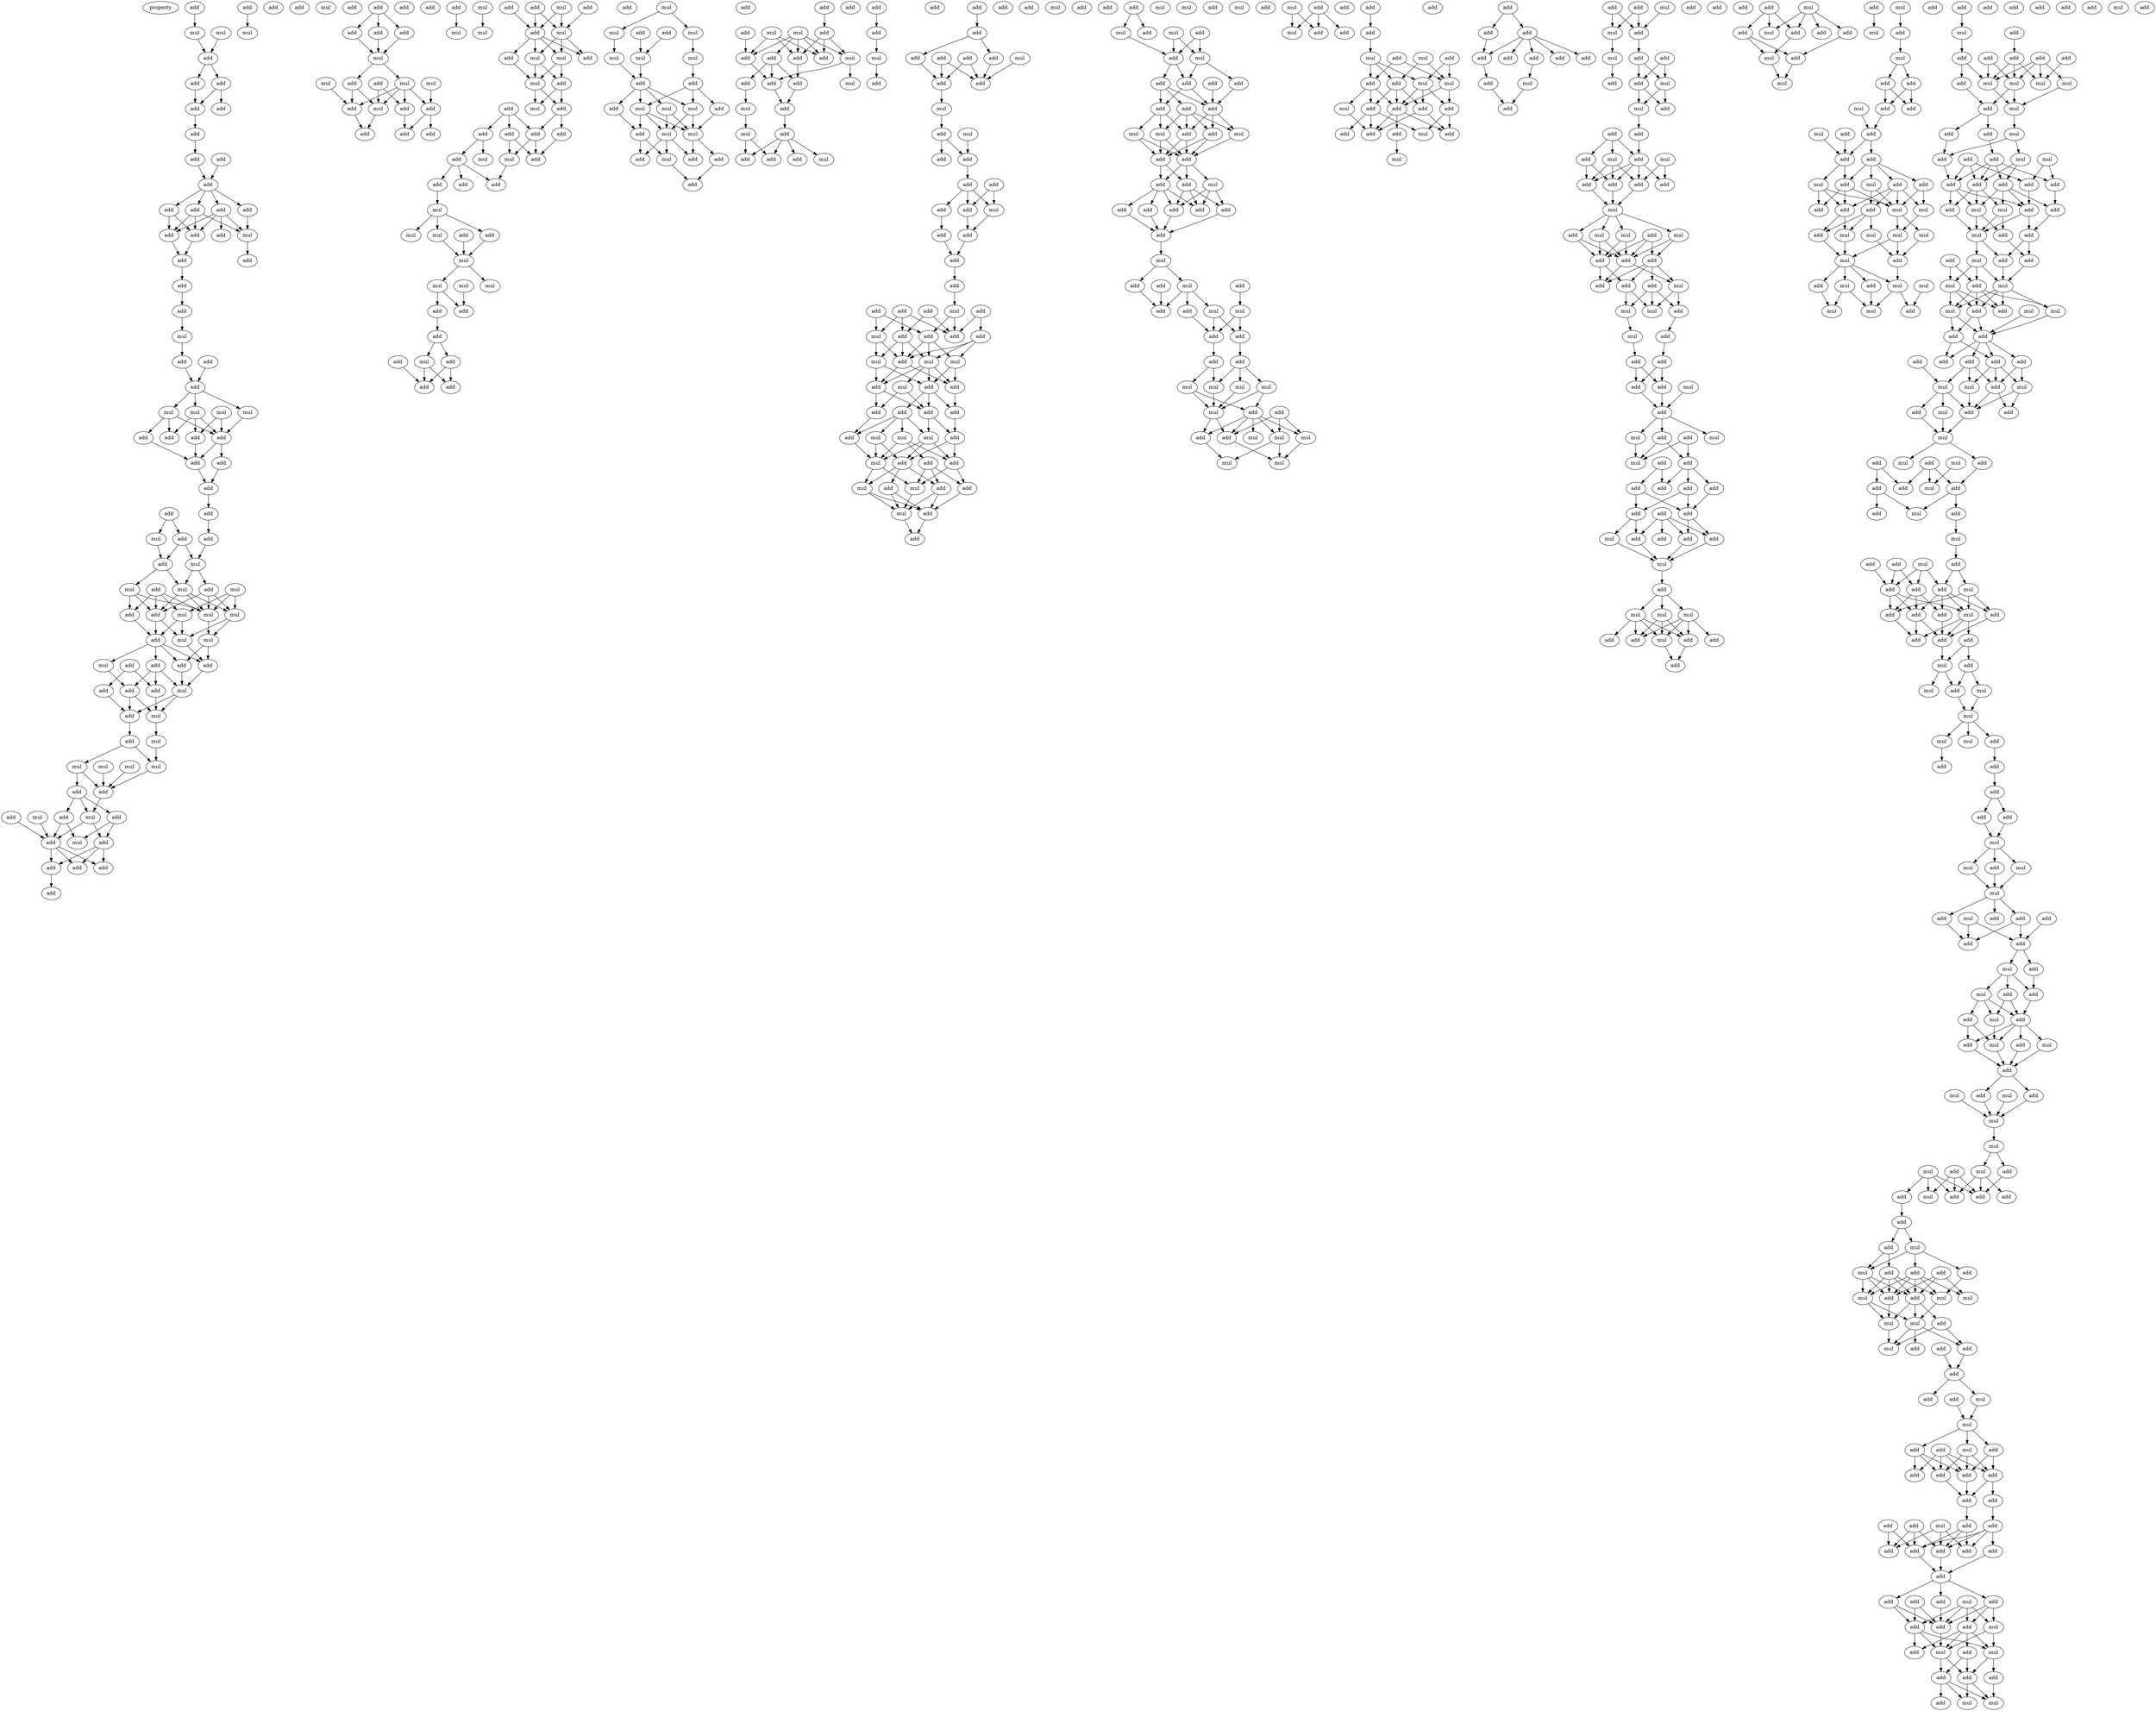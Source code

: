 digraph {
    node [fontcolor=black]
    property [mul=2,lf=1.0]
    0 [ label = add ];
    1 [ label = add ];
    2 [ label = mul ];
    3 [ label = mul ];
    4 [ label = add ];
    5 [ label = mul ];
    6 [ label = add ];
    7 [ label = add ];
    8 [ label = add ];
    9 [ label = add ];
    10 [ label = add ];
    11 [ label = add ];
    12 [ label = add ];
    13 [ label = add ];
    14 [ label = add ];
    15 [ label = add ];
    16 [ label = add ];
    17 [ label = add ];
    18 [ label = add ];
    19 [ label = add ];
    20 [ label = add ];
    21 [ label = add ];
    22 [ label = mul ];
    23 [ label = add ];
    24 [ label = add ];
    25 [ label = add ];
    26 [ label = add ];
    27 [ label = add ];
    28 [ label = mul ];
    29 [ label = add ];
    30 [ label = add ];
    31 [ label = add ];
    32 [ label = mul ];
    33 [ label = mul ];
    34 [ label = mul ];
    35 [ label = mul ];
    36 [ label = add ];
    37 [ label = add ];
    38 [ label = add ];
    39 [ label = add ];
    40 [ label = add ];
    41 [ label = add ];
    42 [ label = add ];
    43 [ label = add ];
    44 [ label = add ];
    45 [ label = mul ];
    46 [ label = add ];
    47 [ label = mul ];
    48 [ label = add ];
    49 [ label = mul ];
    50 [ label = add ];
    51 [ label = add ];
    52 [ label = mul ];
    53 [ label = add ];
    54 [ label = mul ];
    55 [ label = mul ];
    56 [ label = add ];
    57 [ label = mul ];
    58 [ label = add ];
    59 [ label = mul ];
    60 [ label = mul ];
    61 [ label = mul ];
    62 [ label = add ];
    63 [ label = mul ];
    64 [ label = add ];
    65 [ label = mul ];
    66 [ label = add ];
    67 [ label = add ];
    68 [ label = add ];
    69 [ label = add ];
    70 [ label = mul ];
    71 [ label = add ];
    72 [ label = add ];
    73 [ label = add ];
    74 [ label = mul ];
    75 [ label = add ];
    76 [ label = mul ];
    77 [ label = add ];
    78 [ label = mul ];
    79 [ label = mul ];
    80 [ label = mul ];
    81 [ label = mul ];
    82 [ label = add ];
    83 [ label = add ];
    84 [ label = add ];
    85 [ label = add ];
    86 [ label = mul ];
    87 [ label = mul ];
    88 [ label = add ];
    89 [ label = mul ];
    90 [ label = add ];
    91 [ label = add ];
    92 [ label = add ];
    93 [ label = add ];
    94 [ label = add ];
    95 [ label = add ];
    96 [ label = add ];
    97 [ label = add ];
    98 [ label = add ];
    99 [ label = add ];
    100 [ label = add ];
    101 [ label = add ];
    102 [ label = mul ];
    103 [ label = add ];
    104 [ label = add ];
    105 [ label = mul ];
    106 [ label = mul ];
    107 [ label = mul ];
    108 [ label = add ];
    109 [ label = add ];
    110 [ label = add ];
    111 [ label = mul ];
    112 [ label = add ];
    113 [ label = add ];
    114 [ label = add ];
    115 [ label = add ];
    116 [ label = mul ];
    117 [ label = mul ];
    118 [ label = mul ];
    119 [ label = add ];
    120 [ label = add ];
    121 [ label = mul ];
    122 [ label = add ];
    123 [ label = add ];
    124 [ label = mul ];
    125 [ label = add ];
    126 [ label = add ];
    127 [ label = mul ];
    128 [ label = mul ];
    129 [ label = add ];
    130 [ label = mul ];
    131 [ label = add ];
    132 [ label = add ];
    133 [ label = mul ];
    134 [ label = add ];
    135 [ label = add ];
    136 [ label = add ];
    137 [ label = add ];
    138 [ label = mul ];
    139 [ label = add ];
    140 [ label = mul ];
    141 [ label = add ];
    142 [ label = add ];
    143 [ label = add ];
    144 [ label = add ];
    145 [ label = mul ];
    146 [ label = add ];
    147 [ label = add ];
    148 [ label = mul ];
    149 [ label = add ];
    150 [ label = mul ];
    151 [ label = mul ];
    152 [ label = mul ];
    153 [ label = mul ];
    154 [ label = mul ];
    155 [ label = add ];
    156 [ label = add ];
    157 [ label = add ];
    158 [ label = add ];
    159 [ label = mul ];
    160 [ label = add ];
    161 [ label = add ];
    162 [ label = add ];
    163 [ label = mul ];
    164 [ label = add ];
    165 [ label = mul ];
    166 [ label = add ];
    167 [ label = mul ];
    168 [ label = mul ];
    169 [ label = mul ];
    170 [ label = mul ];
    171 [ label = add ];
    172 [ label = add ];
    173 [ label = mul ];
    174 [ label = mul ];
    175 [ label = add ];
    176 [ label = mul ];
    177 [ label = add ];
    178 [ label = add ];
    179 [ label = mul ];
    180 [ label = mul ];
    181 [ label = add ];
    182 [ label = add ];
    183 [ label = mul ];
    184 [ label = add ];
    185 [ label = add ];
    186 [ label = add ];
    187 [ label = add ];
    188 [ label = add ];
    189 [ label = add ];
    190 [ label = mul ];
    191 [ label = mul ];
    192 [ label = add ];
    193 [ label = add ];
    194 [ label = mul ];
    195 [ label = add ];
    196 [ label = add ];
    197 [ label = add ];
    198 [ label = add ];
    199 [ label = mul ];
    200 [ label = add ];
    201 [ label = add ];
    202 [ label = mul ];
    203 [ label = add ];
    204 [ label = add ];
    205 [ label = mul ];
    206 [ label = add ];
    207 [ label = add ];
    208 [ label = add ];
    209 [ label = add ];
    210 [ label = mul ];
    211 [ label = add ];
    212 [ label = mul ];
    213 [ label = add ];
    214 [ label = add ];
    215 [ label = add ];
    216 [ label = add ];
    217 [ label = add ];
    218 [ label = add ];
    219 [ label = add ];
    220 [ label = mul ];
    221 [ label = add ];
    222 [ label = add ];
    223 [ label = add ];
    224 [ label = add ];
    225 [ label = add ];
    226 [ label = mul ];
    227 [ label = mul ];
    228 [ label = mul ];
    229 [ label = add ];
    230 [ label = add ];
    231 [ label = add ];
    232 [ label = add ];
    233 [ label = add ];
    234 [ label = add ];
    235 [ label = add ];
    236 [ label = mul ];
    237 [ label = add ];
    238 [ label = add ];
    239 [ label = add ];
    240 [ label = add ];
    241 [ label = add ];
    242 [ label = add ];
    243 [ label = add ];
    244 [ label = add ];
    245 [ label = add ];
    246 [ label = mul ];
    247 [ label = add ];
    248 [ label = mul ];
    249 [ label = add ];
    250 [ label = add ];
    251 [ label = add ];
    252 [ label = mul ];
    253 [ label = add ];
    254 [ label = mul ];
    255 [ label = mul ];
    256 [ label = add ];
    257 [ label = mul ];
    258 [ label = add ];
    259 [ label = add ];
    260 [ label = add ];
    261 [ label = add ];
    262 [ label = add ];
    263 [ label = add ];
    264 [ label = mul ];
    265 [ label = mul ];
    266 [ label = add ];
    267 [ label = mul ];
    268 [ label = add ];
    269 [ label = add ];
    270 [ label = mul ];
    271 [ label = add ];
    272 [ label = add ];
    273 [ label = add ];
    274 [ label = add ];
    275 [ label = mul ];
    276 [ label = mul ];
    277 [ label = add ];
    278 [ label = add ];
    279 [ label = mul ];
    280 [ label = add ];
    281 [ label = add ];
    282 [ label = add ];
    283 [ label = mul ];
    284 [ label = mul ];
    285 [ label = add ];
    286 [ label = mul ];
    287 [ label = add ];
    288 [ label = mul ];
    289 [ label = add ];
    290 [ label = mul ];
    291 [ label = add ];
    292 [ label = add ];
    293 [ label = add ];
    294 [ label = add ];
    295 [ label = add ];
    296 [ label = add ];
    297 [ label = add ];
    298 [ label = add ];
    299 [ label = mul ];
    300 [ label = mul ];
    301 [ label = add ];
    302 [ label = mul ];
    303 [ label = add ];
    304 [ label = add ];
    305 [ label = add ];
    306 [ label = mul ];
    307 [ label = add ];
    308 [ label = add ];
    309 [ label = add ];
    310 [ label = add ];
    311 [ label = add ];
    312 [ label = add ];
    313 [ label = add ];
    314 [ label = mul ];
    315 [ label = mul ];
    316 [ label = add ];
    317 [ label = add ];
    318 [ label = add ];
    319 [ label = add ];
    320 [ label = add ];
    321 [ label = mul ];
    322 [ label = mul ];
    323 [ label = add ];
    324 [ label = add ];
    325 [ label = add ];
    326 [ label = add ];
    327 [ label = mul ];
    328 [ label = mul ];
    329 [ label = mul ];
    330 [ label = mul ];
    331 [ label = mul ];
    332 [ label = add ];
    333 [ label = add ];
    334 [ label = mul ];
    335 [ label = add ];
    336 [ label = mul ];
    337 [ label = add ];
    338 [ label = mul ];
    339 [ label = mul ];
    340 [ label = mul ];
    341 [ label = add ];
    342 [ label = mul ];
    343 [ label = add ];
    344 [ label = add ];
    345 [ label = mul ];
    346 [ label = add ];
    347 [ label = add ];
    348 [ label = add ];
    349 [ label = mul ];
    350 [ label = add ];
    351 [ label = add ];
    352 [ label = mul ];
    353 [ label = add ];
    354 [ label = add ];
    355 [ label = mul ];
    356 [ label = add ];
    357 [ label = mul ];
    358 [ label = add ];
    359 [ label = mul ];
    360 [ label = add ];
    361 [ label = add ];
    362 [ label = add ];
    363 [ label = add ];
    364 [ label = mul ];
    365 [ label = mul ];
    366 [ label = add ];
    367 [ label = add ];
    368 [ label = add ];
    369 [ label = add ];
    370 [ label = mul ];
    371 [ label = add ];
    372 [ label = add ];
    373 [ label = add ];
    374 [ label = add ];
    375 [ label = add ];
    376 [ label = add ];
    377 [ label = add ];
    378 [ label = add ];
    379 [ label = add ];
    380 [ label = mul ];
    381 [ label = add ];
    382 [ label = add ];
    383 [ label = mul ];
    384 [ label = add ];
    385 [ label = add ];
    386 [ label = mul ];
    387 [ label = add ];
    388 [ label = mul ];
    389 [ label = add ];
    390 [ label = add ];
    391 [ label = add ];
    392 [ label = mul ];
    393 [ label = add ];
    394 [ label = mul ];
    395 [ label = add ];
    396 [ label = add ];
    397 [ label = add ];
    398 [ label = add ];
    399 [ label = mul ];
    400 [ label = add ];
    401 [ label = mul ];
    402 [ label = add ];
    403 [ label = add ];
    404 [ label = add ];
    405 [ label = add ];
    406 [ label = add ];
    407 [ label = mul ];
    408 [ label = mul ];
    409 [ label = mul ];
    410 [ label = add ];
    411 [ label = mul ];
    412 [ label = add ];
    413 [ label = add ];
    414 [ label = add ];
    415 [ label = add ];
    416 [ label = add ];
    417 [ label = mul ];
    418 [ label = add ];
    419 [ label = add ];
    420 [ label = mul ];
    421 [ label = mul ];
    422 [ label = add ];
    423 [ label = add ];
    424 [ label = mul ];
    425 [ label = add ];
    426 [ label = add ];
    427 [ label = add ];
    428 [ label = add ];
    429 [ label = add ];
    430 [ label = mul ];
    431 [ label = add ];
    432 [ label = add ];
    433 [ label = mul ];
    434 [ label = mul ];
    435 [ label = add ];
    436 [ label = add ];
    437 [ label = mul ];
    438 [ label = add ];
    439 [ label = add ];
    440 [ label = add ];
    441 [ label = add ];
    442 [ label = add ];
    443 [ label = add ];
    444 [ label = add ];
    445 [ label = add ];
    446 [ label = add ];
    447 [ label = mul ];
    448 [ label = add ];
    449 [ label = add ];
    450 [ label = add ];
    451 [ label = add ];
    452 [ label = mul ];
    453 [ label = add ];
    454 [ label = mul ];
    455 [ label = mul ];
    456 [ label = mul ];
    457 [ label = add ];
    458 [ label = mul ];
    459 [ label = add ];
    460 [ label = add ];
    461 [ label = add ];
    462 [ label = add ];
    463 [ label = add ];
    464 [ label = mul ];
    465 [ label = add ];
    466 [ label = add ];
    467 [ label = add ];
    468 [ label = add ];
    469 [ label = mul ];
    470 [ label = mul ];
    471 [ label = add ];
    472 [ label = mul ];
    473 [ label = add ];
    474 [ label = mul ];
    475 [ label = mul ];
    476 [ label = add ];
    477 [ label = mul ];
    478 [ label = add ];
    479 [ label = add ];
    480 [ label = mul ];
    481 [ label = add ];
    482 [ label = add ];
    483 [ label = add ];
    484 [ label = mul ];
    485 [ label = add ];
    486 [ label = add ];
    487 [ label = add ];
    488 [ label = mul ];
    489 [ label = add ];
    490 [ label = mul ];
    491 [ label = add ];
    492 [ label = add ];
    493 [ label = add ];
    494 [ label = add ];
    495 [ label = mul ];
    496 [ label = add ];
    497 [ label = mul ];
    498 [ label = mul ];
    499 [ label = mul ];
    500 [ label = mul ];
    501 [ label = mul ];
    502 [ label = add ];
    503 [ label = add ];
    504 [ label = mul ];
    505 [ label = mul ];
    506 [ label = mul ];
    507 [ label = add ];
    508 [ label = mul ];
    509 [ label = add ];
    510 [ label = add ];
    511 [ label = add ];
    512 [ label = mul ];
    513 [ label = mul ];
    514 [ label = add ];
    515 [ label = add ];
    516 [ label = mul ];
    517 [ label = add ];
    518 [ label = add ];
    519 [ label = add ];
    520 [ label = add ];
    521 [ label = add ];
    522 [ label = mul ];
    523 [ label = mul ];
    524 [ label = add ];
    525 [ label = mul ];
    526 [ label = mul ];
    527 [ label = mul ];
    528 [ label = add ];
    529 [ label = add ];
    530 [ label = mul ];
    531 [ label = add ];
    532 [ label = mul ];
    533 [ label = add ];
    534 [ label = add ];
    535 [ label = mul ];
    536 [ label = add ];
    537 [ label = add ];
    538 [ label = add ];
    539 [ label = add ];
    540 [ label = add ];
    541 [ label = add ];
    542 [ label = add ];
    543 [ label = add ];
    544 [ label = mul ];
    545 [ label = mul ];
    546 [ label = add ];
    547 [ label = mul ];
    548 [ label = add ];
    549 [ label = add ];
    550 [ label = add ];
    551 [ label = mul ];
    552 [ label = add ];
    553 [ label = add ];
    554 [ label = add ];
    555 [ label = mul ];
    556 [ label = mul ];
    557 [ label = add ];
    558 [ label = mul ];
    559 [ label = add ];
    560 [ label = mul ];
    561 [ label = mul ];
    562 [ label = add ];
    563 [ label = add ];
    564 [ label = add ];
    565 [ label = add ];
    566 [ label = add ];
    567 [ label = add ];
    568 [ label = add ];
    569 [ label = mul ];
    570 [ label = mul ];
    571 [ label = add ];
    572 [ label = mul ];
    573 [ label = add ];
    574 [ label = add ];
    575 [ label = mul ];
    576 [ label = add ];
    577 [ label = add ];
    578 [ label = mul ];
    579 [ label = add ];
    580 [ label = mul ];
    581 [ label = mul ];
    582 [ label = add ];
    583 [ label = add ];
    584 [ label = add ];
    585 [ label = mul ];
    586 [ label = add ];
    587 [ label = add ];
    588 [ label = mul ];
    589 [ label = add ];
    590 [ label = add ];
    591 [ label = add ];
    592 [ label = mul ];
    593 [ label = mul ];
    594 [ label = add ];
    595 [ label = add ];
    596 [ label = add ];
    597 [ label = add ];
    598 [ label = add ];
    599 [ label = add ];
    600 [ label = mul ];
    601 [ label = mul ];
    602 [ label = add ];
    603 [ label = add ];
    604 [ label = add ];
    605 [ label = add ];
    606 [ label = add ];
    607 [ label = add ];
    608 [ label = add ];
    609 [ label = mul ];
    610 [ label = add ];
    611 [ label = mul ];
    612 [ label = add ];
    613 [ label = mul ];
    614 [ label = add ];
    615 [ label = mul ];
    616 [ label = mul ];
    617 [ label = mul ];
    618 [ label = add ];
    619 [ label = add ];
    620 [ label = add ];
    621 [ label = add ];
    622 [ label = add ];
    623 [ label = add ];
    624 [ label = mul ];
    625 [ label = add ];
    626 [ label = mul ];
    627 [ label = add ];
    628 [ label = mul ];
    629 [ label = mul ];
    630 [ label = add ];
    631 [ label = add ];
    632 [ label = mul ];
    633 [ label = add ];
    634 [ label = add ];
    635 [ label = add ];
    636 [ label = add ];
    637 [ label = add ];
    638 [ label = mul ];
    639 [ label = add ];
    640 [ label = mul ];
    641 [ label = add ];
    642 [ label = add ];
    643 [ label = mul ];
    644 [ label = add ];
    645 [ label = mul ];
    646 [ label = add ];
    647 [ label = add ];
    648 [ label = mul ];
    649 [ label = add ];
    650 [ label = add ];
    651 [ label = mul ];
    652 [ label = add ];
    653 [ label = mul ];
    654 [ label = mul ];
    655 [ label = add ];
    656 [ label = mul ];
    657 [ label = mul ];
    658 [ label = add ];
    659 [ label = mul ];
    660 [ label = mul ];
    661 [ label = add ];
    662 [ label = add ];
    663 [ label = mul ];
    664 [ label = add ];
    665 [ label = add ];
    666 [ label = add ];
    667 [ label = add ];
    668 [ label = add ];
    669 [ label = mul ];
    670 [ label = add ];
    671 [ label = mul ];
    672 [ label = add ];
    673 [ label = add ];
    674 [ label = add ];
    675 [ label = add ];
    676 [ label = add ];
    677 [ label = mul ];
    678 [ label = mul ];
    679 [ label = mul ];
    680 [ label = add ];
    681 [ label = mul ];
    682 [ label = mul ];
    683 [ label = add ];
    684 [ label = add ];
    685 [ label = mul ];
    686 [ label = add ];
    687 [ label = add ];
    688 [ label = add ];
    689 [ label = add ];
    690 [ label = add ];
    691 [ label = mul ];
    692 [ label = mul ];
    693 [ label = add ];
    694 [ label = mul ];
    695 [ label = add ];
    696 [ label = add ];
    697 [ label = add ];
    698 [ label = add ];
    699 [ label = add ];
    700 [ label = add ];
    701 [ label = add ];
    702 [ label = add ];
    703 [ label = add ];
    704 [ label = add ];
    705 [ label = add ];
    706 [ label = mul ];
    707 [ label = add ];
    708 [ label = add ];
    709 [ label = add ];
    710 [ label = add ];
    711 [ label = add ];
    712 [ label = add ];
    713 [ label = add ];
    714 [ label = add ];
    715 [ label = mul ];
    716 [ label = add ];
    717 [ label = add ];
    718 [ label = add ];
    719 [ label = mul ];
    720 [ label = add ];
    721 [ label = add ];
    722 [ label = add ];
    723 [ label = add ];
    724 [ label = mul ];
    725 [ label = add ];
    726 [ label = mul ];
    727 [ label = add ];
    728 [ label = add ];
    729 [ label = add ];
    730 [ label = mul ];
    731 [ label = mul ];
    732 [ label = add ];
    0 -> 2 [ name = 0 ];
    1 -> 5 [ name = 1 ];
    2 -> 4 [ name = 2 ];
    3 -> 4 [ name = 3 ];
    4 -> 6 [ name = 4 ];
    4 -> 7 [ name = 5 ];
    6 -> 8 [ name = 6 ];
    7 -> 8 [ name = 7 ];
    7 -> 9 [ name = 8 ];
    8 -> 10 [ name = 9 ];
    10 -> 12 [ name = 10 ];
    12 -> 14 [ name = 11 ];
    13 -> 14 [ name = 12 ];
    14 -> 15 [ name = 13 ];
    14 -> 16 [ name = 14 ];
    14 -> 17 [ name = 15 ];
    14 -> 18 [ name = 16 ];
    15 -> 21 [ name = 17 ];
    15 -> 23 [ name = 18 ];
    16 -> 21 [ name = 19 ];
    16 -> 22 [ name = 20 ];
    16 -> 23 [ name = 21 ];
    17 -> 22 [ name = 22 ];
    18 -> 20 [ name = 23 ];
    18 -> 21 [ name = 24 ];
    18 -> 22 [ name = 25 ];
    18 -> 23 [ name = 26 ];
    21 -> 25 [ name = 27 ];
    22 -> 24 [ name = 28 ];
    23 -> 25 [ name = 29 ];
    25 -> 26 [ name = 30 ];
    26 -> 27 [ name = 31 ];
    27 -> 28 [ name = 32 ];
    28 -> 29 [ name = 33 ];
    29 -> 31 [ name = 34 ];
    30 -> 31 [ name = 35 ];
    31 -> 32 [ name = 36 ];
    31 -> 34 [ name = 37 ];
    31 -> 35 [ name = 38 ];
    32 -> 36 [ name = 39 ];
    32 -> 37 [ name = 40 ];
    32 -> 38 [ name = 41 ];
    33 -> 36 [ name = 42 ];
    33 -> 38 [ name = 43 ];
    34 -> 38 [ name = 44 ];
    35 -> 37 [ name = 45 ];
    35 -> 38 [ name = 46 ];
    35 -> 39 [ name = 47 ];
    36 -> 40 [ name = 48 ];
    38 -> 40 [ name = 49 ];
    38 -> 41 [ name = 50 ];
    39 -> 40 [ name = 51 ];
    40 -> 42 [ name = 52 ];
    41 -> 42 [ name = 53 ];
    42 -> 43 [ name = 54 ];
    43 -> 46 [ name = 55 ];
    44 -> 45 [ name = 56 ];
    44 -> 48 [ name = 57 ];
    45 -> 50 [ name = 58 ];
    46 -> 49 [ name = 59 ];
    48 -> 49 [ name = 60 ];
    48 -> 50 [ name = 61 ];
    49 -> 53 [ name = 62 ];
    49 -> 55 [ name = 63 ];
    50 -> 54 [ name = 64 ];
    50 -> 55 [ name = 65 ];
    51 -> 56 [ name = 66 ];
    51 -> 57 [ name = 67 ];
    51 -> 58 [ name = 68 ];
    51 -> 60 [ name = 69 ];
    52 -> 57 [ name = 70 ];
    52 -> 59 [ name = 71 ];
    52 -> 60 [ name = 72 ];
    53 -> 56 [ name = 73 ];
    53 -> 57 [ name = 74 ];
    53 -> 59 [ name = 75 ];
    54 -> 56 [ name = 76 ];
    54 -> 57 [ name = 77 ];
    54 -> 58 [ name = 78 ];
    55 -> 56 [ name = 79 ];
    55 -> 57 [ name = 80 ];
    55 -> 59 [ name = 81 ];
    56 -> 62 [ name = 82 ];
    56 -> 63 [ name = 83 ];
    57 -> 61 [ name = 84 ];
    58 -> 62 [ name = 85 ];
    59 -> 61 [ name = 86 ];
    59 -> 63 [ name = 87 ];
    60 -> 62 [ name = 88 ];
    60 -> 63 [ name = 89 ];
    61 -> 66 [ name = 90 ];
    61 -> 68 [ name = 91 ];
    62 -> 64 [ name = 92 ];
    62 -> 65 [ name = 93 ];
    62 -> 66 [ name = 94 ];
    62 -> 68 [ name = 95 ];
    63 -> 68 [ name = 96 ];
    64 -> 70 [ name = 97 ];
    64 -> 71 [ name = 98 ];
    64 -> 72 [ name = 99 ];
    65 -> 72 [ name = 100 ];
    66 -> 70 [ name = 101 ];
    67 -> 69 [ name = 102 ];
    67 -> 71 [ name = 103 ];
    68 -> 70 [ name = 104 ];
    69 -> 73 [ name = 105 ];
    70 -> 73 [ name = 106 ];
    70 -> 74 [ name = 107 ];
    71 -> 74 [ name = 108 ];
    72 -> 73 [ name = 109 ];
    72 -> 74 [ name = 110 ];
    73 -> 77 [ name = 111 ];
    74 -> 76 [ name = 112 ];
    76 -> 81 [ name = 113 ];
    77 -> 80 [ name = 114 ];
    77 -> 81 [ name = 115 ];
    78 -> 82 [ name = 116 ];
    79 -> 82 [ name = 117 ];
    80 -> 82 [ name = 118 ];
    80 -> 83 [ name = 119 ];
    81 -> 82 [ name = 120 ];
    82 -> 87 [ name = 121 ];
    83 -> 84 [ name = 122 ];
    83 -> 85 [ name = 123 ];
    83 -> 87 [ name = 124 ];
    84 -> 89 [ name = 125 ];
    84 -> 91 [ name = 126 ];
    85 -> 89 [ name = 127 ];
    85 -> 90 [ name = 128 ];
    86 -> 91 [ name = 129 ];
    87 -> 90 [ name = 130 ];
    87 -> 91 [ name = 131 ];
    88 -> 91 [ name = 132 ];
    90 -> 92 [ name = 133 ];
    90 -> 93 [ name = 134 ];
    90 -> 94 [ name = 135 ];
    91 -> 92 [ name = 136 ];
    91 -> 93 [ name = 137 ];
    91 -> 94 [ name = 138 ];
    94 -> 95 [ name = 139 ];
    96 -> 98 [ name = 140 ];
    96 -> 99 [ name = 141 ];
    96 -> 101 [ name = 142 ];
    98 -> 102 [ name = 143 ];
    99 -> 102 [ name = 144 ];
    101 -> 102 [ name = 145 ];
    102 -> 103 [ name = 146 ];
    102 -> 107 [ name = 147 ];
    103 -> 108 [ name = 148 ];
    103 -> 111 [ name = 149 ];
    104 -> 109 [ name = 150 ];
    104 -> 111 [ name = 151 ];
    105 -> 110 [ name = 152 ];
    106 -> 108 [ name = 153 ];
    107 -> 108 [ name = 154 ];
    107 -> 109 [ name = 155 ];
    107 -> 110 [ name = 156 ];
    107 -> 111 [ name = 157 ];
    108 -> 114 [ name = 158 ];
    109 -> 113 [ name = 159 ];
    110 -> 112 [ name = 160 ];
    110 -> 113 [ name = 161 ];
    111 -> 114 [ name = 162 ];
    115 -> 117 [ name = 163 ];
    116 -> 118 [ name = 164 ];
    119 -> 123 [ name = 165 ];
    119 -> 124 [ name = 166 ];
    120 -> 124 [ name = 167 ];
    121 -> 123 [ name = 168 ];
    121 -> 124 [ name = 169 ];
    122 -> 123 [ name = 170 ];
    123 -> 125 [ name = 171 ];
    123 -> 126 [ name = 172 ];
    123 -> 127 [ name = 173 ];
    123 -> 128 [ name = 174 ];
    124 -> 126 [ name = 175 ];
    124 -> 127 [ name = 176 ];
    124 -> 128 [ name = 177 ];
    125 -> 130 [ name = 178 ];
    127 -> 129 [ name = 179 ];
    127 -> 130 [ name = 180 ];
    128 -> 129 [ name = 181 ];
    128 -> 130 [ name = 182 ];
    129 -> 132 [ name = 183 ];
    129 -> 133 [ name = 184 ];
    130 -> 132 [ name = 185 ];
    130 -> 133 [ name = 186 ];
    131 -> 134 [ name = 187 ];
    131 -> 135 [ name = 188 ];
    131 -> 137 [ name = 189 ];
    132 -> 134 [ name = 190 ];
    132 -> 136 [ name = 191 ];
    134 -> 140 [ name = 192 ];
    134 -> 141 [ name = 193 ];
    135 -> 140 [ name = 194 ];
    135 -> 141 [ name = 195 ];
    136 -> 141 [ name = 196 ];
    137 -> 138 [ name = 197 ];
    137 -> 139 [ name = 198 ];
    139 -> 142 [ name = 199 ];
    139 -> 143 [ name = 200 ];
    139 -> 144 [ name = 201 ];
    140 -> 143 [ name = 202 ];
    144 -> 145 [ name = 203 ];
    145 -> 146 [ name = 204 ];
    145 -> 148 [ name = 205 ];
    145 -> 150 [ name = 206 ];
    146 -> 151 [ name = 207 ];
    147 -> 151 [ name = 208 ];
    150 -> 151 [ name = 209 ];
    151 -> 152 [ name = 210 ];
    151 -> 153 [ name = 211 ];
    153 -> 155 [ name = 212 ];
    153 -> 156 [ name = 213 ];
    154 -> 155 [ name = 214 ];
    156 -> 157 [ name = 215 ];
    157 -> 159 [ name = 216 ];
    157 -> 160 [ name = 217 ];
    158 -> 161 [ name = 218 ];
    159 -> 161 [ name = 219 ];
    159 -> 162 [ name = 220 ];
    160 -> 161 [ name = 221 ];
    160 -> 162 [ name = 222 ];
    163 -> 165 [ name = 223 ];
    163 -> 167 [ name = 224 ];
    164 -> 168 [ name = 225 ];
    165 -> 170 [ name = 226 ];
    166 -> 168 [ name = 227 ];
    167 -> 169 [ name = 228 ];
    168 -> 172 [ name = 229 ];
    169 -> 172 [ name = 230 ];
    170 -> 171 [ name = 231 ];
    171 -> 174 [ name = 232 ];
    171 -> 175 [ name = 233 ];
    171 -> 176 [ name = 234 ];
    172 -> 173 [ name = 235 ];
    172 -> 174 [ name = 236 ];
    172 -> 176 [ name = 237 ];
    172 -> 177 [ name = 238 ];
    173 -> 179 [ name = 239 ];
    173 -> 180 [ name = 240 ];
    174 -> 178 [ name = 241 ];
    174 -> 179 [ name = 242 ];
    174 -> 180 [ name = 243 ];
    175 -> 179 [ name = 244 ];
    176 -> 179 [ name = 245 ];
    176 -> 180 [ name = 246 ];
    177 -> 178 [ name = 247 ];
    178 -> 183 [ name = 248 ];
    178 -> 184 [ name = 249 ];
    179 -> 181 [ name = 250 ];
    179 -> 185 [ name = 251 ];
    180 -> 183 [ name = 252 ];
    180 -> 184 [ name = 253 ];
    180 -> 185 [ name = 254 ];
    181 -> 186 [ name = 255 ];
    183 -> 186 [ name = 256 ];
    187 -> 188 [ name = 257 ];
    188 -> 192 [ name = 258 ];
    188 -> 194 [ name = 259 ];
    188 -> 195 [ name = 260 ];
    189 -> 196 [ name = 261 ];
    190 -> 192 [ name = 262 ];
    190 -> 195 [ name = 263 ];
    190 -> 196 [ name = 264 ];
    191 -> 192 [ name = 265 ];
    191 -> 193 [ name = 266 ];
    191 -> 194 [ name = 267 ];
    191 -> 195 [ name = 268 ];
    191 -> 196 [ name = 269 ];
    193 -> 197 [ name = 270 ];
    193 -> 198 [ name = 271 ];
    193 -> 200 [ name = 272 ];
    194 -> 198 [ name = 273 ];
    194 -> 199 [ name = 274 ];
    195 -> 200 [ name = 275 ];
    196 -> 198 [ name = 276 ];
    197 -> 202 [ name = 277 ];
    198 -> 201 [ name = 278 ];
    200 -> 201 [ name = 279 ];
    201 -> 204 [ name = 280 ];
    202 -> 205 [ name = 281 ];
    204 -> 206 [ name = 282 ];
    204 -> 208 [ name = 283 ];
    204 -> 209 [ name = 284 ];
    204 -> 210 [ name = 285 ];
    205 -> 208 [ name = 286 ];
    205 -> 209 [ name = 287 ];
    207 -> 211 [ name = 288 ];
    211 -> 212 [ name = 289 ];
    212 -> 217 [ name = 290 ];
    214 -> 218 [ name = 291 ];
    218 -> 219 [ name = 292 ];
    218 -> 221 [ name = 293 ];
    219 -> 224 [ name = 294 ];
    220 -> 224 [ name = 295 ];
    221 -> 225 [ name = 296 ];
    222 -> 224 [ name = 297 ];
    222 -> 225 [ name = 298 ];
    223 -> 224 [ name = 299 ];
    223 -> 225 [ name = 300 ];
    225 -> 226 [ name = 301 ];
    226 -> 229 [ name = 302 ];
    228 -> 231 [ name = 303 ];
    229 -> 230 [ name = 304 ];
    229 -> 231 [ name = 305 ];
    231 -> 232 [ name = 306 ];
    232 -> 234 [ name = 307 ];
    232 -> 235 [ name = 308 ];
    232 -> 236 [ name = 309 ];
    233 -> 235 [ name = 310 ];
    233 -> 236 [ name = 311 ];
    234 -> 237 [ name = 312 ];
    235 -> 238 [ name = 313 ];
    236 -> 238 [ name = 314 ];
    237 -> 239 [ name = 315 ];
    238 -> 239 [ name = 316 ];
    239 -> 240 [ name = 317 ];
    240 -> 246 [ name = 318 ];
    242 -> 248 [ name = 319 ];
    242 -> 249 [ name = 320 ];
    242 -> 250 [ name = 321 ];
    243 -> 248 [ name = 322 ];
    243 -> 251 [ name = 323 ];
    244 -> 249 [ name = 324 ];
    244 -> 250 [ name = 325 ];
    245 -> 247 [ name = 326 ];
    245 -> 250 [ name = 327 ];
    246 -> 250 [ name = 328 ];
    246 -> 251 [ name = 329 ];
    247 -> 253 [ name = 330 ];
    247 -> 254 [ name = 331 ];
    247 -> 255 [ name = 332 ];
    248 -> 252 [ name = 333 ];
    248 -> 253 [ name = 334 ];
    249 -> 252 [ name = 335 ];
    249 -> 253 [ name = 336 ];
    249 -> 255 [ name = 337 ];
    251 -> 253 [ name = 338 ];
    251 -> 254 [ name = 339 ];
    251 -> 255 [ name = 340 ];
    252 -> 256 [ name = 341 ];
    252 -> 258 [ name = 342 ];
    253 -> 256 [ name = 343 ];
    253 -> 259 [ name = 344 ];
    254 -> 258 [ name = 345 ];
    254 -> 259 [ name = 346 ];
    255 -> 256 [ name = 347 ];
    255 -> 257 [ name = 348 ];
    255 -> 258 [ name = 349 ];
    255 -> 259 [ name = 350 ];
    256 -> 261 [ name = 351 ];
    256 -> 262 [ name = 352 ];
    257 -> 261 [ name = 353 ];
    257 -> 262 [ name = 354 ];
    258 -> 260 [ name = 355 ];
    258 -> 261 [ name = 356 ];
    258 -> 263 [ name = 357 ];
    259 -> 260 [ name = 358 ];
    260 -> 266 [ name = 359 ];
    261 -> 266 [ name = 360 ];
    261 -> 267 [ name = 361 ];
    262 -> 268 [ name = 362 ];
    263 -> 264 [ name = 363 ];
    263 -> 265 [ name = 364 ];
    263 -> 267 [ name = 365 ];
    263 -> 268 [ name = 366 ];
    264 -> 269 [ name = 367 ];
    264 -> 270 [ name = 368 ];
    264 -> 271 [ name = 369 ];
    265 -> 270 [ name = 370 ];
    265 -> 272 [ name = 371 ];
    266 -> 269 [ name = 372 ];
    266 -> 272 [ name = 373 ];
    267 -> 269 [ name = 374 ];
    267 -> 270 [ name = 375 ];
    267 -> 272 [ name = 376 ];
    268 -> 270 [ name = 377 ];
    269 -> 273 [ name = 378 ];
    269 -> 275 [ name = 379 ];
    270 -> 275 [ name = 380 ];
    270 -> 276 [ name = 381 ];
    271 -> 273 [ name = 382 ];
    271 -> 275 [ name = 383 ];
    271 -> 277 [ name = 384 ];
    272 -> 274 [ name = 385 ];
    272 -> 276 [ name = 386 ];
    272 -> 277 [ name = 387 ];
    273 -> 278 [ name = 388 ];
    274 -> 278 [ name = 389 ];
    274 -> 279 [ name = 390 ];
    275 -> 279 [ name = 391 ];
    276 -> 278 [ name = 392 ];
    276 -> 279 [ name = 393 ];
    277 -> 278 [ name = 394 ];
    277 -> 279 [ name = 395 ];
    278 -> 280 [ name = 396 ];
    279 -> 280 [ name = 397 ];
    282 -> 286 [ name = 398 ];
    282 -> 287 [ name = 399 ];
    284 -> 288 [ name = 400 ];
    284 -> 289 [ name = 401 ];
    285 -> 288 [ name = 402 ];
    285 -> 289 [ name = 403 ];
    286 -> 289 [ name = 404 ];
    288 -> 291 [ name = 405 ];
    288 -> 294 [ name = 406 ];
    289 -> 291 [ name = 407 ];
    289 -> 292 [ name = 408 ];
    291 -> 296 [ name = 409 ];
    291 -> 297 [ name = 410 ];
    292 -> 295 [ name = 411 ];
    292 -> 296 [ name = 412 ];
    292 -> 297 [ name = 413 ];
    293 -> 297 [ name = 414 ];
    294 -> 297 [ name = 415 ];
    295 -> 298 [ name = 416 ];
    295 -> 299 [ name = 417 ];
    295 -> 301 [ name = 418 ];
    295 -> 302 [ name = 419 ];
    296 -> 298 [ name = 420 ];
    296 -> 299 [ name = 421 ];
    296 -> 300 [ name = 422 ];
    297 -> 298 [ name = 423 ];
    297 -> 301 [ name = 424 ];
    297 -> 302 [ name = 425 ];
    298 -> 303 [ name = 426 ];
    298 -> 304 [ name = 427 ];
    299 -> 303 [ name = 428 ];
    299 -> 304 [ name = 429 ];
    300 -> 303 [ name = 430 ];
    300 -> 304 [ name = 431 ];
    301 -> 303 [ name = 432 ];
    301 -> 304 [ name = 433 ];
    302 -> 303 [ name = 434 ];
    303 -> 305 [ name = 435 ];
    303 -> 306 [ name = 436 ];
    303 -> 307 [ name = 437 ];
    304 -> 305 [ name = 438 ];
    304 -> 307 [ name = 439 ];
    305 -> 308 [ name = 440 ];
    305 -> 310 [ name = 441 ];
    305 -> 311 [ name = 442 ];
    305 -> 312 [ name = 443 ];
    306 -> 308 [ name = 444 ];
    306 -> 309 [ name = 445 ];
    306 -> 311 [ name = 446 ];
    307 -> 308 [ name = 447 ];
    307 -> 309 [ name = 448 ];
    307 -> 311 [ name = 449 ];
    309 -> 313 [ name = 450 ];
    310 -> 313 [ name = 451 ];
    311 -> 313 [ name = 452 ];
    312 -> 313 [ name = 453 ];
    313 -> 314 [ name = 454 ];
    314 -> 315 [ name = 455 ];
    314 -> 316 [ name = 456 ];
    315 -> 319 [ name = 457 ];
    315 -> 320 [ name = 458 ];
    315 -> 322 [ name = 459 ];
    316 -> 319 [ name = 460 ];
    317 -> 321 [ name = 461 ];
    318 -> 319 [ name = 462 ];
    320 -> 323 [ name = 463 ];
    321 -> 323 [ name = 464 ];
    321 -> 324 [ name = 465 ];
    322 -> 323 [ name = 466 ];
    322 -> 324 [ name = 467 ];
    323 -> 326 [ name = 468 ];
    324 -> 325 [ name = 469 ];
    325 -> 327 [ name = 470 ];
    325 -> 328 [ name = 471 ];
    325 -> 330 [ name = 472 ];
    326 -> 329 [ name = 473 ];
    326 -> 330 [ name = 474 ];
    327 -> 331 [ name = 475 ];
    327 -> 332 [ name = 476 ];
    328 -> 331 [ name = 477 ];
    329 -> 331 [ name = 478 ];
    329 -> 332 [ name = 479 ];
    330 -> 331 [ name = 480 ];
    331 -> 335 [ name = 481 ];
    331 -> 337 [ name = 482 ];
    332 -> 334 [ name = 483 ];
    332 -> 335 [ name = 484 ];
    332 -> 336 [ name = 485 ];
    332 -> 337 [ name = 486 ];
    332 -> 338 [ name = 487 ];
    333 -> 336 [ name = 488 ];
    333 -> 337 [ name = 489 ];
    333 -> 338 [ name = 490 ];
    335 -> 340 [ name = 491 ];
    336 -> 339 [ name = 492 ];
    336 -> 340 [ name = 493 ];
    337 -> 339 [ name = 494 ];
    338 -> 339 [ name = 495 ];
    344 -> 346 [ name = 496 ];
    344 -> 347 [ name = 497 ];
    344 -> 349 [ name = 498 ];
    345 -> 346 [ name = 499 ];
    345 -> 349 [ name = 500 ];
    350 -> 351 [ name = 501 ];
    351 -> 355 [ name = 502 ];
    352 -> 356 [ name = 503 ];
    352 -> 357 [ name = 504 ];
    353 -> 357 [ name = 505 ];
    353 -> 359 [ name = 506 ];
    354 -> 357 [ name = 507 ];
    354 -> 358 [ name = 508 ];
    355 -> 356 [ name = 509 ];
    355 -> 358 [ name = 510 ];
    355 -> 359 [ name = 511 ];
    356 -> 360 [ name = 512 ];
    356 -> 361 [ name = 513 ];
    356 -> 363 [ name = 514 ];
    357 -> 361 [ name = 515 ];
    357 -> 362 [ name = 516 ];
    358 -> 360 [ name = 517 ];
    358 -> 361 [ name = 518 ];
    358 -> 364 [ name = 519 ];
    359 -> 361 [ name = 520 ];
    359 -> 362 [ name = 521 ];
    359 -> 363 [ name = 522 ];
    360 -> 365 [ name = 523 ];
    360 -> 366 [ name = 524 ];
    360 -> 369 [ name = 525 ];
    361 -> 367 [ name = 526 ];
    361 -> 368 [ name = 527 ];
    361 -> 369 [ name = 528 ];
    362 -> 365 [ name = 529 ];
    362 -> 367 [ name = 530 ];
    363 -> 367 [ name = 531 ];
    363 -> 369 [ name = 532 ];
    364 -> 369 [ name = 533 ];
    368 -> 370 [ name = 534 ];
    372 -> 373 [ name = 535 ];
    372 -> 374 [ name = 536 ];
    373 -> 375 [ name = 537 ];
    373 -> 376 [ name = 538 ];
    373 -> 377 [ name = 539 ];
    373 -> 378 [ name = 540 ];
    373 -> 379 [ name = 541 ];
    374 -> 376 [ name = 542 ];
    376 -> 381 [ name = 543 ];
    377 -> 380 [ name = 544 ];
    380 -> 384 [ name = 545 ];
    381 -> 384 [ name = 546 ];
    382 -> 386 [ name = 547 ];
    382 -> 387 [ name = 548 ];
    383 -> 387 [ name = 549 ];
    385 -> 386 [ name = 550 ];
    385 -> 387 [ name = 551 ];
    386 -> 388 [ name = 552 ];
    387 -> 390 [ name = 553 ];
    388 -> 393 [ name = 554 ];
    389 -> 391 [ name = 555 ];
    389 -> 392 [ name = 556 ];
    390 -> 391 [ name = 557 ];
    390 -> 392 [ name = 558 ];
    391 -> 394 [ name = 559 ];
    391 -> 395 [ name = 560 ];
    392 -> 394 [ name = 561 ];
    392 -> 395 [ name = 562 ];
    394 -> 396 [ name = 563 ];
    396 -> 400 [ name = 564 ];
    397 -> 398 [ name = 565 ];
    397 -> 399 [ name = 566 ];
    397 -> 400 [ name = 567 ];
    398 -> 402 [ name = 568 ];
    398 -> 403 [ name = 569 ];
    399 -> 402 [ name = 570 ];
    399 -> 403 [ name = 571 ];
    399 -> 406 [ name = 572 ];
    400 -> 402 [ name = 573 ];
    400 -> 403 [ name = 574 ];
    400 -> 404 [ name = 575 ];
    400 -> 406 [ name = 576 ];
    401 -> 404 [ name = 577 ];
    401 -> 406 [ name = 578 ];
    402 -> 407 [ name = 579 ];
    403 -> 407 [ name = 580 ];
    406 -> 407 [ name = 581 ];
    407 -> 408 [ name = 582 ];
    407 -> 409 [ name = 583 ];
    407 -> 411 [ name = 584 ];
    407 -> 412 [ name = 585 ];
    408 -> 414 [ name = 586 ];
    408 -> 415 [ name = 587 ];
    409 -> 413 [ name = 588 ];
    409 -> 414 [ name = 589 ];
    410 -> 413 [ name = 590 ];
    410 -> 414 [ name = 591 ];
    410 -> 415 [ name = 592 ];
    411 -> 413 [ name = 593 ];
    411 -> 414 [ name = 594 ];
    412 -> 413 [ name = 595 ];
    412 -> 414 [ name = 596 ];
    413 -> 416 [ name = 597 ];
    413 -> 419 [ name = 598 ];
    414 -> 417 [ name = 599 ];
    414 -> 419 [ name = 600 ];
    415 -> 416 [ name = 601 ];
    415 -> 417 [ name = 602 ];
    415 -> 418 [ name = 603 ];
    415 -> 419 [ name = 604 ];
    416 -> 420 [ name = 605 ];
    416 -> 421 [ name = 606 ];
    417 -> 421 [ name = 607 ];
    417 -> 422 [ name = 608 ];
    418 -> 420 [ name = 609 ];
    418 -> 421 [ name = 610 ];
    418 -> 422 [ name = 611 ];
    420 -> 424 [ name = 612 ];
    422 -> 423 [ name = 613 ];
    423 -> 426 [ name = 614 ];
    424 -> 425 [ name = 615 ];
    425 -> 427 [ name = 616 ];
    425 -> 428 [ name = 617 ];
    426 -> 427 [ name = 618 ];
    426 -> 428 [ name = 619 ];
    427 -> 431 [ name = 620 ];
    428 -> 431 [ name = 621 ];
    430 -> 431 [ name = 622 ];
    431 -> 432 [ name = 623 ];
    431 -> 433 [ name = 624 ];
    431 -> 434 [ name = 625 ];
    432 -> 437 [ name = 626 ];
    432 -> 438 [ name = 627 ];
    433 -> 437 [ name = 628 ];
    436 -> 437 [ name = 629 ];
    436 -> 438 [ name = 630 ];
    438 -> 441 [ name = 631 ];
    438 -> 442 [ name = 632 ];
    438 -> 443 [ name = 633 ];
    439 -> 440 [ name = 634 ];
    439 -> 441 [ name = 635 ];
    440 -> 444 [ name = 636 ];
    440 -> 445 [ name = 637 ];
    442 -> 444 [ name = 638 ];
    442 -> 445 [ name = 639 ];
    443 -> 445 [ name = 640 ];
    444 -> 447 [ name = 641 ];
    444 -> 451 [ name = 642 ];
    445 -> 448 [ name = 643 ];
    445 -> 449 [ name = 644 ];
    446 -> 448 [ name = 645 ];
    446 -> 449 [ name = 646 ];
    446 -> 450 [ name = 647 ];
    446 -> 451 [ name = 648 ];
    447 -> 452 [ name = 649 ];
    448 -> 452 [ name = 650 ];
    449 -> 452 [ name = 651 ];
    451 -> 452 [ name = 652 ];
    452 -> 453 [ name = 653 ];
    453 -> 454 [ name = 654 ];
    453 -> 455 [ name = 655 ];
    453 -> 456 [ name = 656 ];
    454 -> 457 [ name = 657 ];
    454 -> 458 [ name = 658 ];
    454 -> 459 [ name = 659 ];
    454 -> 461 [ name = 660 ];
    455 -> 457 [ name = 661 ];
    455 -> 458 [ name = 662 ];
    455 -> 459 [ name = 663 ];
    456 -> 457 [ name = 664 ];
    456 -> 458 [ name = 665 ];
    456 -> 459 [ name = 666 ];
    456 -> 460 [ name = 667 ];
    457 -> 462 [ name = 668 ];
    458 -> 462 [ name = 669 ];
    463 -> 467 [ name = 670 ];
    463 -> 468 [ name = 671 ];
    463 -> 469 [ name = 672 ];
    464 -> 465 [ name = 673 ];
    464 -> 466 [ name = 674 ];
    464 -> 468 [ name = 675 ];
    464 -> 469 [ name = 676 ];
    466 -> 471 [ name = 677 ];
    467 -> 470 [ name = 678 ];
    467 -> 471 [ name = 679 ];
    468 -> 470 [ name = 680 ];
    470 -> 472 [ name = 681 ];
    471 -> 472 [ name = 682 ];
    473 -> 475 [ name = 683 ];
    474 -> 476 [ name = 684 ];
    476 -> 477 [ name = 685 ];
    477 -> 478 [ name = 686 ];
    477 -> 479 [ name = 687 ];
    478 -> 481 [ name = 688 ];
    478 -> 482 [ name = 689 ];
    479 -> 481 [ name = 690 ];
    479 -> 482 [ name = 691 ];
    480 -> 485 [ name = 692 ];
    481 -> 485 [ name = 693 ];
    483 -> 487 [ name = 694 ];
    484 -> 487 [ name = 695 ];
    485 -> 486 [ name = 696 ];
    485 -> 487 [ name = 697 ];
    486 -> 489 [ name = 698 ];
    486 -> 490 [ name = 699 ];
    486 -> 491 [ name = 700 ];
    486 -> 492 [ name = 701 ];
    487 -> 488 [ name = 702 ];
    487 -> 489 [ name = 703 ];
    488 -> 493 [ name = 704 ];
    488 -> 494 [ name = 705 ];
    488 -> 495 [ name = 706 ];
    489 -> 493 [ name = 707 ];
    489 -> 494 [ name = 708 ];
    489 -> 495 [ name = 709 ];
    490 -> 495 [ name = 710 ];
    490 -> 496 [ name = 711 ];
    491 -> 495 [ name = 712 ];
    491 -> 497 [ name = 713 ];
    492 -> 494 [ name = 714 ];
    492 -> 495 [ name = 715 ];
    492 -> 496 [ name = 716 ];
    492 -> 497 [ name = 717 ];
    494 -> 499 [ name = 718 ];
    494 -> 502 [ name = 719 ];
    495 -> 500 [ name = 720 ];
    495 -> 501 [ name = 721 ];
    496 -> 498 [ name = 722 ];
    496 -> 499 [ name = 723 ];
    496 -> 502 [ name = 724 ];
    497 -> 500 [ name = 725 ];
    498 -> 503 [ name = 726 ];
    499 -> 504 [ name = 727 ];
    500 -> 503 [ name = 728 ];
    500 -> 504 [ name = 729 ];
    501 -> 503 [ name = 730 ];
    502 -> 504 [ name = 731 ];
    503 -> 506 [ name = 732 ];
    504 -> 506 [ name = 733 ];
    504 -> 507 [ name = 734 ];
    504 -> 508 [ name = 735 ];
    504 -> 509 [ name = 736 ];
    505 -> 510 [ name = 737 ];
    506 -> 510 [ name = 738 ];
    506 -> 513 [ name = 739 ];
    507 -> 513 [ name = 740 ];
    508 -> 512 [ name = 741 ];
    508 -> 513 [ name = 742 ];
    509 -> 512 [ name = 743 ];
    514 -> 516 [ name = 744 ];
    515 -> 520 [ name = 745 ];
    516 -> 519 [ name = 746 ];
    517 -> 522 [ name = 747 ];
    517 -> 523 [ name = 748 ];
    517 -> 525 [ name = 749 ];
    517 -> 526 [ name = 750 ];
    518 -> 522 [ name = 751 ];
    518 -> 525 [ name = 752 ];
    519 -> 522 [ name = 753 ];
    519 -> 524 [ name = 754 ];
    520 -> 522 [ name = 755 ];
    520 -> 523 [ name = 756 ];
    520 -> 525 [ name = 757 ];
    521 -> 523 [ name = 758 ];
    522 -> 527 [ name = 759 ];
    524 -> 528 [ name = 760 ];
    525 -> 527 [ name = 761 ];
    525 -> 528 [ name = 762 ];
    526 -> 527 [ name = 763 ];
    527 -> 530 [ name = 764 ];
    528 -> 529 [ name = 765 ];
    528 -> 531 [ name = 766 ];
    529 -> 534 [ name = 767 ];
    530 -> 532 [ name = 768 ];
    530 -> 534 [ name = 769 ];
    531 -> 533 [ name = 770 ];
    532 -> 539 [ name = 771 ];
    532 -> 541 [ name = 772 ];
    533 -> 537 [ name = 773 ];
    533 -> 538 [ name = 774 ];
    533 -> 539 [ name = 775 ];
    533 -> 541 [ name = 776 ];
    534 -> 538 [ name = 777 ];
    535 -> 537 [ name = 778 ];
    535 -> 540 [ name = 779 ];
    536 -> 538 [ name = 780 ];
    536 -> 540 [ name = 781 ];
    536 -> 541 [ name = 782 ];
    537 -> 542 [ name = 783 ];
    538 -> 543 [ name = 784 ];
    538 -> 545 [ name = 785 ];
    538 -> 546 [ name = 786 ];
    539 -> 542 [ name = 787 ];
    539 -> 543 [ name = 788 ];
    539 -> 544 [ name = 789 ];
    539 -> 545 [ name = 790 ];
    540 -> 543 [ name = 791 ];
    541 -> 544 [ name = 792 ];
    541 -> 545 [ name = 793 ];
    541 -> 546 [ name = 794 ];
    542 -> 548 [ name = 795 ];
    543 -> 547 [ name = 796 ];
    543 -> 548 [ name = 797 ];
    544 -> 547 [ name = 798 ];
    544 -> 549 [ name = 799 ];
    545 -> 547 [ name = 800 ];
    545 -> 549 [ name = 801 ];
    546 -> 547 [ name = 802 ];
    547 -> 550 [ name = 803 ];
    547 -> 551 [ name = 804 ];
    548 -> 550 [ name = 805 ];
    548 -> 552 [ name = 806 ];
    549 -> 552 [ name = 807 ];
    550 -> 556 [ name = 808 ];
    551 -> 554 [ name = 809 ];
    551 -> 555 [ name = 810 ];
    551 -> 556 [ name = 811 ];
    552 -> 556 [ name = 812 ];
    553 -> 554 [ name = 813 ];
    553 -> 555 [ name = 814 ];
    554 -> 557 [ name = 815 ];
    554 -> 558 [ name = 816 ];
    554 -> 559 [ name = 817 ];
    554 -> 561 [ name = 818 ];
    555 -> 557 [ name = 819 ];
    555 -> 559 [ name = 820 ];
    555 -> 561 [ name = 821 ];
    556 -> 557 [ name = 822 ];
    556 -> 558 [ name = 823 ];
    556 -> 559 [ name = 824 ];
    556 -> 561 [ name = 825 ];
    558 -> 563 [ name = 826 ];
    559 -> 562 [ name = 827 ];
    559 -> 563 [ name = 828 ];
    560 -> 563 [ name = 829 ];
    561 -> 562 [ name = 830 ];
    561 -> 563 [ name = 831 ];
    562 -> 566 [ name = 832 ];
    562 -> 567 [ name = 833 ];
    563 -> 565 [ name = 834 ];
    563 -> 566 [ name = 835 ];
    563 -> 567 [ name = 836 ];
    563 -> 568 [ name = 837 ];
    564 -> 570 [ name = 838 ];
    565 -> 569 [ name = 839 ];
    565 -> 571 [ name = 840 ];
    567 -> 569 [ name = 841 ];
    567 -> 571 [ name = 842 ];
    567 -> 572 [ name = 843 ];
    568 -> 570 [ name = 844 ];
    568 -> 571 [ name = 845 ];
    568 -> 572 [ name = 846 ];
    569 -> 573 [ name = 847 ];
    569 -> 574 [ name = 848 ];
    570 -> 573 [ name = 849 ];
    570 -> 575 [ name = 850 ];
    570 -> 577 [ name = 851 ];
    571 -> 573 [ name = 852 ];
    571 -> 574 [ name = 853 ];
    572 -> 573 [ name = 854 ];
    573 -> 578 [ name = 855 ];
    575 -> 578 [ name = 856 ];
    577 -> 578 [ name = 857 ];
    578 -> 579 [ name = 858 ];
    578 -> 580 [ name = 859 ];
    579 -> 587 [ name = 860 ];
    581 -> 585 [ name = 861 ];
    582 -> 585 [ name = 862 ];
    582 -> 586 [ name = 863 ];
    582 -> 587 [ name = 864 ];
    583 -> 584 [ name = 865 ];
    583 -> 586 [ name = 866 ];
    584 -> 588 [ name = 867 ];
    584 -> 589 [ name = 868 ];
    587 -> 588 [ name = 869 ];
    587 -> 591 [ name = 870 ];
    591 -> 592 [ name = 871 ];
    592 -> 594 [ name = 872 ];
    593 -> 597 [ name = 873 ];
    593 -> 598 [ name = 874 ];
    593 -> 599 [ name = 875 ];
    594 -> 597 [ name = 876 ];
    594 -> 600 [ name = 877 ];
    595 -> 598 [ name = 878 ];
    596 -> 598 [ name = 879 ];
    596 -> 599 [ name = 880 ];
    597 -> 601 [ name = 881 ];
    597 -> 602 [ name = 882 ];
    597 -> 603 [ name = 883 ];
    597 -> 605 [ name = 884 ];
    598 -> 601 [ name = 885 ];
    598 -> 602 [ name = 886 ];
    598 -> 604 [ name = 887 ];
    599 -> 602 [ name = 888 ];
    599 -> 603 [ name = 889 ];
    599 -> 604 [ name = 890 ];
    600 -> 601 [ name = 891 ];
    600 -> 604 [ name = 892 ];
    600 -> 605 [ name = 893 ];
    601 -> 606 [ name = 894 ];
    601 -> 607 [ name = 895 ];
    601 -> 608 [ name = 896 ];
    602 -> 607 [ name = 897 ];
    602 -> 608 [ name = 898 ];
    603 -> 607 [ name = 899 ];
    604 -> 608 [ name = 900 ];
    605 -> 607 [ name = 901 ];
    606 -> 609 [ name = 902 ];
    606 -> 610 [ name = 903 ];
    607 -> 609 [ name = 904 ];
    609 -> 611 [ name = 905 ];
    609 -> 612 [ name = 906 ];
    610 -> 612 [ name = 907 ];
    610 -> 613 [ name = 908 ];
    612 -> 615 [ name = 909 ];
    613 -> 615 [ name = 910 ];
    615 -> 616 [ name = 911 ];
    615 -> 617 [ name = 912 ];
    615 -> 618 [ name = 913 ];
    616 -> 620 [ name = 914 ];
    618 -> 619 [ name = 915 ];
    619 -> 621 [ name = 916 ];
    621 -> 622 [ name = 917 ];
    621 -> 623 [ name = 918 ];
    622 -> 624 [ name = 919 ];
    623 -> 624 [ name = 920 ];
    624 -> 626 [ name = 921 ];
    624 -> 627 [ name = 922 ];
    624 -> 628 [ name = 923 ];
    626 -> 629 [ name = 924 ];
    627 -> 629 [ name = 925 ];
    628 -> 629 [ name = 926 ];
    629 -> 630 [ name = 927 ];
    629 -> 631 [ name = 928 ];
    629 -> 633 [ name = 929 ];
    630 -> 635 [ name = 930 ];
    630 -> 636 [ name = 931 ];
    632 -> 635 [ name = 932 ];
    632 -> 636 [ name = 933 ];
    633 -> 635 [ name = 934 ];
    634 -> 636 [ name = 935 ];
    636 -> 637 [ name = 936 ];
    636 -> 638 [ name = 937 ];
    637 -> 641 [ name = 938 ];
    638 -> 639 [ name = 939 ];
    638 -> 640 [ name = 940 ];
    638 -> 641 [ name = 941 ];
    639 -> 643 [ name = 942 ];
    639 -> 644 [ name = 943 ];
    640 -> 642 [ name = 944 ];
    640 -> 643 [ name = 945 ];
    640 -> 644 [ name = 946 ];
    641 -> 644 [ name = 947 ];
    642 -> 645 [ name = 948 ];
    642 -> 649 [ name = 949 ];
    643 -> 645 [ name = 950 ];
    644 -> 645 [ name = 951 ];
    644 -> 646 [ name = 952 ];
    644 -> 648 [ name = 953 ];
    644 -> 649 [ name = 954 ];
    645 -> 650 [ name = 955 ];
    646 -> 650 [ name = 956 ];
    648 -> 650 [ name = 957 ];
    649 -> 650 [ name = 958 ];
    650 -> 652 [ name = 959 ];
    650 -> 655 [ name = 960 ];
    651 -> 656 [ name = 961 ];
    652 -> 656 [ name = 962 ];
    653 -> 656 [ name = 963 ];
    655 -> 656 [ name = 964 ];
    656 -> 657 [ name = 965 ];
    657 -> 660 [ name = 966 ];
    657 -> 661 [ name = 967 ];
    658 -> 663 [ name = 968 ];
    658 -> 664 [ name = 969 ];
    658 -> 665 [ name = 970 ];
    659 -> 662 [ name = 971 ];
    659 -> 663 [ name = 972 ];
    659 -> 664 [ name = 973 ];
    659 -> 665 [ name = 974 ];
    660 -> 664 [ name = 975 ];
    660 -> 665 [ name = 976 ];
    660 -> 666 [ name = 977 ];
    661 -> 664 [ name = 978 ];
    662 -> 667 [ name = 979 ];
    667 -> 668 [ name = 980 ];
    667 -> 669 [ name = 981 ];
    668 -> 671 [ name = 982 ];
    668 -> 673 [ name = 983 ];
    669 -> 671 [ name = 984 ];
    669 -> 672 [ name = 985 ];
    669 -> 674 [ name = 986 ];
    670 -> 675 [ name = 987 ];
    670 -> 676 [ name = 988 ];
    670 -> 679 [ name = 989 ];
    671 -> 675 [ name = 990 ];
    671 -> 676 [ name = 991 ];
    671 -> 677 [ name = 992 ];
    672 -> 675 [ name = 993 ];
    672 -> 676 [ name = 994 ];
    672 -> 677 [ name = 995 ];
    672 -> 678 [ name = 996 ];
    672 -> 679 [ name = 997 ];
    673 -> 675 [ name = 998 ];
    673 -> 676 [ name = 999 ];
    673 -> 677 [ name = 1000 ];
    673 -> 678 [ name = 1001 ];
    674 -> 678 [ name = 1002 ];
    675 -> 682 [ name = 1003 ];
    676 -> 680 [ name = 1004 ];
    676 -> 681 [ name = 1005 ];
    676 -> 682 [ name = 1006 ];
    677 -> 681 [ name = 1007 ];
    677 -> 682 [ name = 1008 ];
    678 -> 681 [ name = 1009 ];
    680 -> 683 [ name = 1010 ];
    680 -> 685 [ name = 1011 ];
    681 -> 683 [ name = 1012 ];
    681 -> 684 [ name = 1013 ];
    681 -> 685 [ name = 1014 ];
    682 -> 685 [ name = 1015 ];
    683 -> 687 [ name = 1016 ];
    686 -> 687 [ name = 1017 ];
    687 -> 688 [ name = 1018 ];
    687 -> 691 [ name = 1019 ];
    690 -> 692 [ name = 1020 ];
    691 -> 692 [ name = 1021 ];
    692 -> 693 [ name = 1022 ];
    692 -> 694 [ name = 1023 ];
    692 -> 695 [ name = 1024 ];
    693 -> 697 [ name = 1025 ];
    693 -> 699 [ name = 1026 ];
    694 -> 697 [ name = 1027 ];
    694 -> 698 [ name = 1028 ];
    694 -> 699 [ name = 1029 ];
    695 -> 697 [ name = 1030 ];
    695 -> 698 [ name = 1031 ];
    695 -> 700 [ name = 1032 ];
    696 -> 697 [ name = 1033 ];
    696 -> 698 [ name = 1034 ];
    696 -> 699 [ name = 1035 ];
    696 -> 700 [ name = 1036 ];
    697 -> 701 [ name = 1037 ];
    698 -> 701 [ name = 1038 ];
    699 -> 701 [ name = 1039 ];
    699 -> 702 [ name = 1040 ];
    701 -> 705 [ name = 1041 ];
    702 -> 707 [ name = 1042 ];
    703 -> 709 [ name = 1043 ];
    703 -> 711 [ name = 1044 ];
    704 -> 708 [ name = 1045 ];
    704 -> 709 [ name = 1046 ];
    704 -> 711 [ name = 1047 ];
    705 -> 708 [ name = 1048 ];
    705 -> 711 [ name = 1049 ];
    705 -> 712 [ name = 1050 ];
    706 -> 708 [ name = 1051 ];
    706 -> 709 [ name = 1052 ];
    706 -> 712 [ name = 1053 ];
    707 -> 708 [ name = 1054 ];
    707 -> 710 [ name = 1055 ];
    707 -> 711 [ name = 1056 ];
    707 -> 712 [ name = 1057 ];
    708 -> 713 [ name = 1058 ];
    710 -> 713 [ name = 1059 ];
    711 -> 713 [ name = 1060 ];
    713 -> 714 [ name = 1061 ];
    713 -> 717 [ name = 1062 ];
    713 -> 718 [ name = 1063 ];
    714 -> 722 [ name = 1064 ];
    715 -> 719 [ name = 1065 ];
    715 -> 720 [ name = 1066 ];
    715 -> 721 [ name = 1067 ];
    715 -> 722 [ name = 1068 ];
    716 -> 720 [ name = 1069 ];
    716 -> 722 [ name = 1070 ];
    717 -> 720 [ name = 1071 ];
    717 -> 722 [ name = 1072 ];
    718 -> 719 [ name = 1073 ];
    718 -> 721 [ name = 1074 ];
    718 -> 722 [ name = 1075 ];
    719 -> 724 [ name = 1076 ];
    719 -> 726 [ name = 1077 ];
    720 -> 723 [ name = 1078 ];
    720 -> 724 [ name = 1079 ];
    720 -> 726 [ name = 1080 ];
    721 -> 723 [ name = 1081 ];
    721 -> 724 [ name = 1082 ];
    721 -> 725 [ name = 1083 ];
    721 -> 726 [ name = 1084 ];
    722 -> 724 [ name = 1085 ];
    724 -> 727 [ name = 1086 ];
    724 -> 729 [ name = 1087 ];
    725 -> 727 [ name = 1088 ];
    725 -> 729 [ name = 1089 ];
    726 -> 727 [ name = 1090 ];
    726 -> 728 [ name = 1091 ];
    727 -> 730 [ name = 1092 ];
    727 -> 731 [ name = 1093 ];
    728 -> 730 [ name = 1094 ];
    729 -> 730 [ name = 1095 ];
    729 -> 731 [ name = 1096 ];
    729 -> 732 [ name = 1097 ];
}
